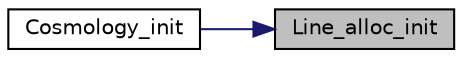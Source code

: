 digraph "Line_alloc_init"
{
 // LATEX_PDF_SIZE
  edge [fontname="Helvetica",fontsize="10",labelfontname="Helvetica",labelfontsize="10"];
  node [fontname="Helvetica",fontsize="10",shape=record];
  rankdir="RL";
  Node1 [label="Line_alloc_init",height=0.2,width=0.4,color="black", fillcolor="grey75", style="filled", fontcolor="black",tooltip="Allocate the memory and initialize the the line structure."];
  Node1 -> Node2 [dir="back",color="midnightblue",fontsize="10",style="solid"];
  Node2 [label="Cosmology_init",height=0.2,width=0.4,color="black", fillcolor="white", style="filled",URL="$d6/d32/cosmology_8c.html#aa53f8d5dc0166fea635a87b2b2ad98ac",tooltip="Allocate memory and initialize the cosmology structure, which includes the CLASS cosmology structure ..."];
}
